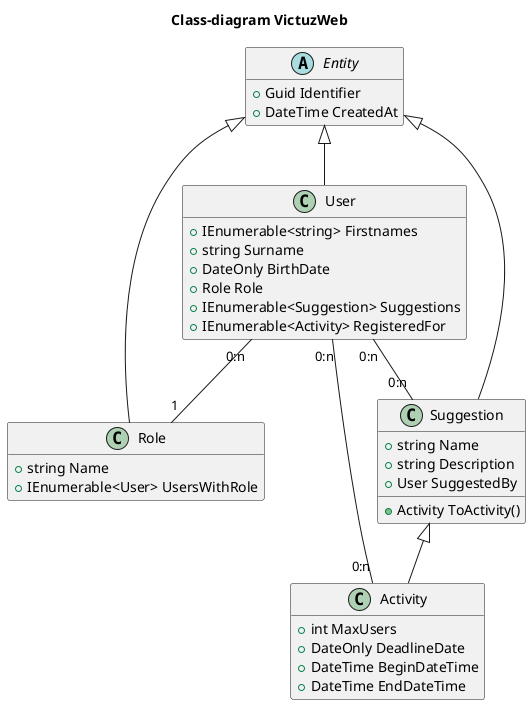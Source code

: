 @startuml class
hide empty members
title Class-diagram VictuzWeb


abstract Entity {
  + Guid Identifier
  + DateTime CreatedAt
}

class User {
  + IEnumerable<string> Firstnames
  + string Surname
  + DateOnly BirthDate
  + Role Role
  + IEnumerable<Suggestion> Suggestions
  + IEnumerable<Activity> RegisteredFor
}
Entity <|-- User

class Role {
  + string Name
  + IEnumerable<User> UsersWithRole
}
Entity <|-- Role

User "0:n" -- "1" Role

class Suggestion {
  + string Name
  + string Description
  + User SuggestedBy

  + Activity ToActivity()
}
Entity <|-- Suggestion

User "0:n" -- "0:n" Suggestion

class Activity {
  + int MaxUsers
  + DateOnly DeadlineDate
  + DateTime BeginDateTime
  + DateTime EndDateTime
}
Suggestion <|-- Activity

User "0:n" -- "0:n" Activity

@enduml
